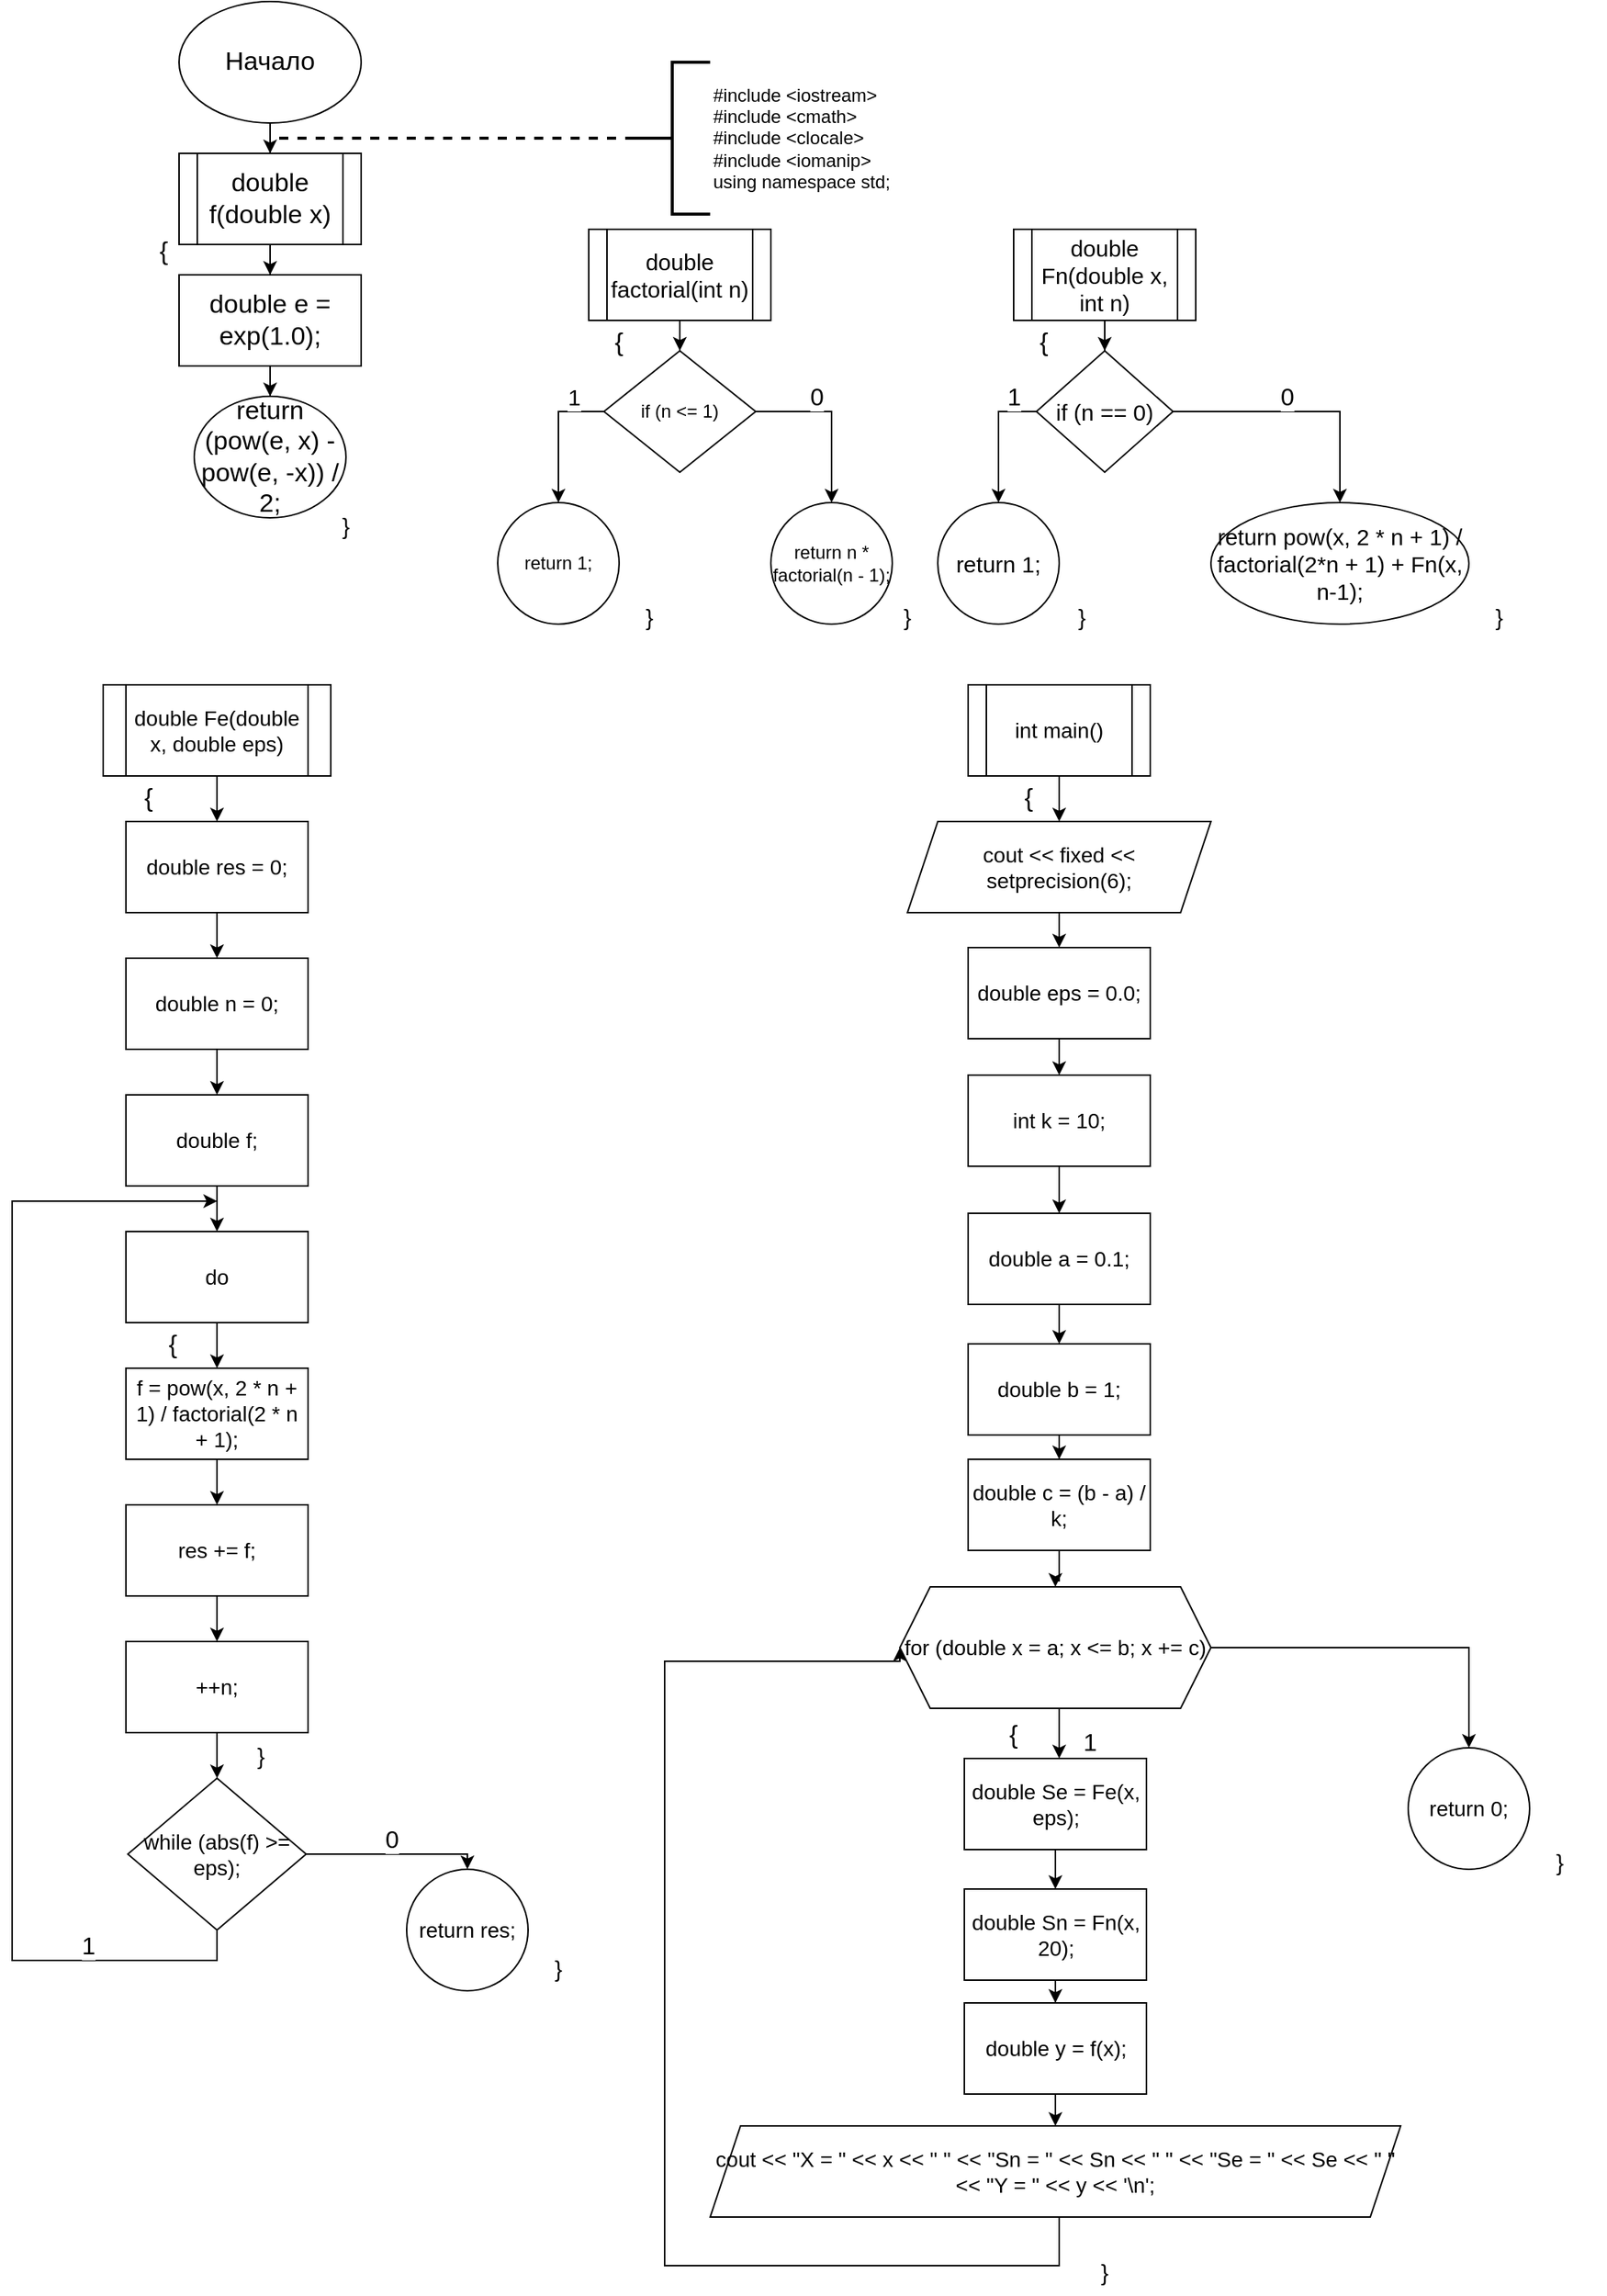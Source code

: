 <mxfile version="25.0.2">
  <diagram name="Страница — 1" id="IXIOb7OAy-iJULYTzu3R">
    <mxGraphModel dx="2072" dy="1230" grid="0" gridSize="10" guides="1" tooltips="1" connect="1" arrows="1" fold="1" page="1" pageScale="1" pageWidth="2339" pageHeight="3300" math="0" shadow="0">
      <root>
        <mxCell id="0" />
        <mxCell id="1" parent="0" />
        <mxCell id="6zBdOSZ94ybROpLdudUn-3" value="" style="edgeStyle=orthogonalEdgeStyle;rounded=0;orthogonalLoop=1;jettySize=auto;html=1;" edge="1" parent="1" source="6zBdOSZ94ybROpLdudUn-1" target="6zBdOSZ94ybROpLdudUn-2">
          <mxGeometry relative="1" as="geometry" />
        </mxCell>
        <mxCell id="6zBdOSZ94ybROpLdudUn-1" value="Начало" style="ellipse;whiteSpace=wrap;html=1;fontSize=17;" vertex="1" parent="1">
          <mxGeometry x="170" y="30" width="120" height="80" as="geometry" />
        </mxCell>
        <mxCell id="6zBdOSZ94ybROpLdudUn-5" value="" style="edgeStyle=orthogonalEdgeStyle;rounded=0;orthogonalLoop=1;jettySize=auto;html=1;" edge="1" parent="1" source="6zBdOSZ94ybROpLdudUn-2" target="6zBdOSZ94ybROpLdudUn-4">
          <mxGeometry relative="1" as="geometry" />
        </mxCell>
        <mxCell id="6zBdOSZ94ybROpLdudUn-2" value="double f(double x)" style="shape=process;whiteSpace=wrap;html=1;backgroundOutline=1;fontSize=17;" vertex="1" parent="1">
          <mxGeometry x="170" y="130" width="120" height="60" as="geometry" />
        </mxCell>
        <mxCell id="6zBdOSZ94ybROpLdudUn-7" value="" style="edgeStyle=orthogonalEdgeStyle;rounded=0;orthogonalLoop=1;jettySize=auto;html=1;" edge="1" parent="1" source="6zBdOSZ94ybROpLdudUn-4" target="6zBdOSZ94ybROpLdudUn-6">
          <mxGeometry relative="1" as="geometry" />
        </mxCell>
        <mxCell id="6zBdOSZ94ybROpLdudUn-4" value="double e = exp(1.0);" style="whiteSpace=wrap;html=1;fontSize=17;" vertex="1" parent="1">
          <mxGeometry x="170" y="210" width="120" height="60" as="geometry" />
        </mxCell>
        <mxCell id="6zBdOSZ94ybROpLdudUn-6" value="return (pow(e, x) - pow(e, -x)) / 2;" style="ellipse;whiteSpace=wrap;html=1;fontSize=17;" vertex="1" parent="1">
          <mxGeometry x="180" y="290" width="100" height="80" as="geometry" />
        </mxCell>
        <mxCell id="6zBdOSZ94ybROpLdudUn-8" value="{" style="text;html=1;align=center;verticalAlign=middle;whiteSpace=wrap;rounded=0;fontSize=17;" vertex="1" parent="1">
          <mxGeometry x="130" y="180" width="60" height="30" as="geometry" />
        </mxCell>
        <mxCell id="6zBdOSZ94ybROpLdudUn-9" value="}" style="text;html=1;align=center;verticalAlign=middle;whiteSpace=wrap;rounded=0;fontSize=15;" vertex="1" parent="1">
          <mxGeometry x="250" y="360" width="60" height="30" as="geometry" />
        </mxCell>
        <mxCell id="6zBdOSZ94ybROpLdudUn-11" style="edgeStyle=orthogonalEdgeStyle;rounded=0;orthogonalLoop=1;jettySize=auto;html=1;exitX=0;exitY=0.5;exitDx=0;exitDy=0;exitPerimeter=0;endArrow=none;endFill=0;strokeWidth=2;dashed=1;" edge="1" parent="1" source="6zBdOSZ94ybROpLdudUn-10">
          <mxGeometry relative="1" as="geometry">
            <mxPoint x="230" y="120" as="targetPoint" />
          </mxGeometry>
        </mxCell>
        <mxCell id="6zBdOSZ94ybROpLdudUn-10" value="&lt;div&gt;#include &amp;lt;iostream&amp;gt;&lt;/div&gt;&lt;div&gt;#include &amp;lt;cmath&amp;gt;&lt;/div&gt;&lt;div&gt;#include &amp;lt;clocale&amp;gt;&lt;/div&gt;&lt;div&gt;#include &amp;lt;iomanip&amp;gt;&lt;/div&gt;&lt;div&gt;using namespace std;&lt;/div&gt;" style="strokeWidth=2;html=1;shape=mxgraph.flowchart.annotation_2;align=left;labelPosition=right;pointerEvents=1;" vertex="1" parent="1">
          <mxGeometry x="470" y="70" width="50" height="100" as="geometry" />
        </mxCell>
        <mxCell id="6zBdOSZ94ybROpLdudUn-14" value="" style="edgeStyle=orthogonalEdgeStyle;rounded=0;orthogonalLoop=1;jettySize=auto;html=1;" edge="1" parent="1" source="6zBdOSZ94ybROpLdudUn-12" target="6zBdOSZ94ybROpLdudUn-13">
          <mxGeometry relative="1" as="geometry" />
        </mxCell>
        <mxCell id="6zBdOSZ94ybROpLdudUn-12" value="&lt;font style=&quot;font-size: 15px;&quot;&gt;double factorial(int n)&lt;/font&gt;" style="shape=process;whiteSpace=wrap;html=1;backgroundOutline=1;" vertex="1" parent="1">
          <mxGeometry x="440" y="180" width="120" height="60" as="geometry" />
        </mxCell>
        <mxCell id="6zBdOSZ94ybROpLdudUn-16" value="1" style="edgeStyle=orthogonalEdgeStyle;rounded=0;orthogonalLoop=1;jettySize=auto;html=1;strokeWidth=1;fontSize=15;" edge="1" parent="1" source="6zBdOSZ94ybROpLdudUn-13" target="6zBdOSZ94ybROpLdudUn-15">
          <mxGeometry x="-0.556" y="-10" relative="1" as="geometry">
            <Array as="points">
              <mxPoint x="420" y="300" />
            </Array>
            <mxPoint as="offset" />
          </mxGeometry>
        </mxCell>
        <mxCell id="6zBdOSZ94ybROpLdudUn-18" value="0" style="edgeStyle=orthogonalEdgeStyle;rounded=0;orthogonalLoop=1;jettySize=auto;html=1;fontSize=16;" edge="1" parent="1" source="6zBdOSZ94ybROpLdudUn-13" target="6zBdOSZ94ybROpLdudUn-17">
          <mxGeometry x="-0.273" y="10" relative="1" as="geometry">
            <mxPoint as="offset" />
          </mxGeometry>
        </mxCell>
        <mxCell id="6zBdOSZ94ybROpLdudUn-13" value="if (n &amp;lt;= 1)" style="rhombus;whiteSpace=wrap;html=1;" vertex="1" parent="1">
          <mxGeometry x="450" y="260" width="100" height="80" as="geometry" />
        </mxCell>
        <mxCell id="6zBdOSZ94ybROpLdudUn-15" value="return 1;" style="ellipse;whiteSpace=wrap;html=1;" vertex="1" parent="1">
          <mxGeometry x="380" y="360" width="80" height="80" as="geometry" />
        </mxCell>
        <mxCell id="6zBdOSZ94ybROpLdudUn-17" value="return n * factorial(n - 1);" style="ellipse;whiteSpace=wrap;html=1;" vertex="1" parent="1">
          <mxGeometry x="560" y="360" width="80" height="80" as="geometry" />
        </mxCell>
        <mxCell id="6zBdOSZ94ybROpLdudUn-21" value="" style="edgeStyle=orthogonalEdgeStyle;rounded=0;orthogonalLoop=1;jettySize=auto;html=1;" edge="1" parent="1" source="6zBdOSZ94ybROpLdudUn-19" target="6zBdOSZ94ybROpLdudUn-20">
          <mxGeometry relative="1" as="geometry" />
        </mxCell>
        <mxCell id="6zBdOSZ94ybROpLdudUn-19" value="double Fn(double x, int n)" style="shape=process;whiteSpace=wrap;html=1;backgroundOutline=1;fontSize=15;" vertex="1" parent="1">
          <mxGeometry x="720" y="180" width="120" height="60" as="geometry" />
        </mxCell>
        <mxCell id="6zBdOSZ94ybROpLdudUn-23" value="1" style="edgeStyle=orthogonalEdgeStyle;rounded=0;orthogonalLoop=1;jettySize=auto;html=1;fontSize=16;" edge="1" parent="1" source="6zBdOSZ94ybROpLdudUn-20" target="6zBdOSZ94ybROpLdudUn-22">
          <mxGeometry x="-0.647" y="-10" relative="1" as="geometry">
            <Array as="points">
              <mxPoint x="710" y="300" />
            </Array>
            <mxPoint as="offset" />
          </mxGeometry>
        </mxCell>
        <mxCell id="6zBdOSZ94ybROpLdudUn-25" value="0" style="edgeStyle=orthogonalEdgeStyle;rounded=0;orthogonalLoop=1;jettySize=auto;html=1;fontSize=16;" edge="1" parent="1" source="6zBdOSZ94ybROpLdudUn-20" target="6zBdOSZ94ybROpLdudUn-24">
          <mxGeometry x="-0.118" y="10" relative="1" as="geometry">
            <mxPoint as="offset" />
          </mxGeometry>
        </mxCell>
        <mxCell id="6zBdOSZ94ybROpLdudUn-20" value="if (n == 0)" style="rhombus;whiteSpace=wrap;html=1;fontSize=15;" vertex="1" parent="1">
          <mxGeometry x="735" y="260" width="90" height="80" as="geometry" />
        </mxCell>
        <mxCell id="6zBdOSZ94ybROpLdudUn-22" value="return 1;" style="ellipse;whiteSpace=wrap;html=1;fontSize=15;" vertex="1" parent="1">
          <mxGeometry x="670" y="360" width="80" height="80" as="geometry" />
        </mxCell>
        <mxCell id="6zBdOSZ94ybROpLdudUn-24" value="return pow(x, 2 * n + 1) / factorial(2*n + 1) + Fn(x, n-1);" style="ellipse;whiteSpace=wrap;html=1;fontSize=15;" vertex="1" parent="1">
          <mxGeometry x="850" y="360" width="170" height="80" as="geometry" />
        </mxCell>
        <mxCell id="6zBdOSZ94ybROpLdudUn-28" value="" style="edgeStyle=orthogonalEdgeStyle;rounded=0;orthogonalLoop=1;jettySize=auto;html=1;" edge="1" parent="1" source="6zBdOSZ94ybROpLdudUn-26" target="6zBdOSZ94ybROpLdudUn-27">
          <mxGeometry relative="1" as="geometry" />
        </mxCell>
        <mxCell id="6zBdOSZ94ybROpLdudUn-26" value="double Fe(double x, double eps)" style="shape=process;whiteSpace=wrap;html=1;backgroundOutline=1;fontSize=14;" vertex="1" parent="1">
          <mxGeometry x="120" y="480" width="150" height="60" as="geometry" />
        </mxCell>
        <mxCell id="6zBdOSZ94ybROpLdudUn-30" value="" style="edgeStyle=orthogonalEdgeStyle;rounded=0;orthogonalLoop=1;jettySize=auto;html=1;" edge="1" parent="1" source="6zBdOSZ94ybROpLdudUn-27" target="6zBdOSZ94ybROpLdudUn-29">
          <mxGeometry relative="1" as="geometry" />
        </mxCell>
        <mxCell id="6zBdOSZ94ybROpLdudUn-27" value="double res = 0;" style="whiteSpace=wrap;html=1;fontSize=14;" vertex="1" parent="1">
          <mxGeometry x="135" y="570" width="120" height="60" as="geometry" />
        </mxCell>
        <mxCell id="6zBdOSZ94ybROpLdudUn-32" value="" style="edgeStyle=orthogonalEdgeStyle;rounded=0;orthogonalLoop=1;jettySize=auto;html=1;" edge="1" parent="1" source="6zBdOSZ94ybROpLdudUn-29" target="6zBdOSZ94ybROpLdudUn-31">
          <mxGeometry relative="1" as="geometry" />
        </mxCell>
        <mxCell id="6zBdOSZ94ybROpLdudUn-29" value="double n = 0;" style="whiteSpace=wrap;html=1;fontSize=14;" vertex="1" parent="1">
          <mxGeometry x="135" y="660" width="120" height="60" as="geometry" />
        </mxCell>
        <mxCell id="6zBdOSZ94ybROpLdudUn-34" value="" style="edgeStyle=orthogonalEdgeStyle;rounded=0;orthogonalLoop=1;jettySize=auto;html=1;" edge="1" parent="1" source="6zBdOSZ94ybROpLdudUn-31" target="6zBdOSZ94ybROpLdudUn-33">
          <mxGeometry relative="1" as="geometry" />
        </mxCell>
        <mxCell id="6zBdOSZ94ybROpLdudUn-31" value="double f;" style="whiteSpace=wrap;html=1;fontSize=14;" vertex="1" parent="1">
          <mxGeometry x="135" y="750" width="120" height="60" as="geometry" />
        </mxCell>
        <mxCell id="6zBdOSZ94ybROpLdudUn-36" value="" style="edgeStyle=orthogonalEdgeStyle;rounded=0;orthogonalLoop=1;jettySize=auto;html=1;" edge="1" parent="1" source="6zBdOSZ94ybROpLdudUn-33" target="6zBdOSZ94ybROpLdudUn-35">
          <mxGeometry relative="1" as="geometry" />
        </mxCell>
        <mxCell id="6zBdOSZ94ybROpLdudUn-33" value="do" style="whiteSpace=wrap;html=1;fontSize=14;" vertex="1" parent="1">
          <mxGeometry x="135" y="840" width="120" height="60" as="geometry" />
        </mxCell>
        <mxCell id="6zBdOSZ94ybROpLdudUn-38" value="" style="edgeStyle=orthogonalEdgeStyle;rounded=0;orthogonalLoop=1;jettySize=auto;html=1;" edge="1" parent="1" source="6zBdOSZ94ybROpLdudUn-35" target="6zBdOSZ94ybROpLdudUn-37">
          <mxGeometry relative="1" as="geometry" />
        </mxCell>
        <mxCell id="6zBdOSZ94ybROpLdudUn-35" value="f = pow(x, 2 * n + 1) / factorial(2 * n + 1);" style="whiteSpace=wrap;html=1;fontSize=14;" vertex="1" parent="1">
          <mxGeometry x="135" y="930" width="120" height="60" as="geometry" />
        </mxCell>
        <mxCell id="6zBdOSZ94ybROpLdudUn-40" value="" style="edgeStyle=orthogonalEdgeStyle;rounded=0;orthogonalLoop=1;jettySize=auto;html=1;" edge="1" parent="1" source="6zBdOSZ94ybROpLdudUn-37" target="6zBdOSZ94ybROpLdudUn-39">
          <mxGeometry relative="1" as="geometry" />
        </mxCell>
        <mxCell id="6zBdOSZ94ybROpLdudUn-37" value="res += f;" style="whiteSpace=wrap;html=1;fontSize=14;" vertex="1" parent="1">
          <mxGeometry x="135" y="1020" width="120" height="60" as="geometry" />
        </mxCell>
        <mxCell id="6zBdOSZ94ybROpLdudUn-42" value="" style="edgeStyle=orthogonalEdgeStyle;rounded=0;orthogonalLoop=1;jettySize=auto;html=1;" edge="1" parent="1" source="6zBdOSZ94ybROpLdudUn-39" target="6zBdOSZ94ybROpLdudUn-41">
          <mxGeometry relative="1" as="geometry" />
        </mxCell>
        <mxCell id="6zBdOSZ94ybROpLdudUn-39" value="++n;" style="whiteSpace=wrap;html=1;fontSize=14;" vertex="1" parent="1">
          <mxGeometry x="135" y="1110" width="120" height="60" as="geometry" />
        </mxCell>
        <mxCell id="6zBdOSZ94ybROpLdudUn-43" value="1" style="edgeStyle=orthogonalEdgeStyle;rounded=0;orthogonalLoop=1;jettySize=auto;html=1;exitX=0.5;exitY=1;exitDx=0;exitDy=0;fontSize=16;" edge="1" parent="1" source="6zBdOSZ94ybROpLdudUn-41">
          <mxGeometry x="-0.734" y="-10" relative="1" as="geometry">
            <mxPoint x="195.118" y="820.0" as="targetPoint" />
            <Array as="points">
              <mxPoint x="195" y="1320" />
              <mxPoint x="60" y="1320" />
              <mxPoint x="60" y="820" />
            </Array>
            <mxPoint as="offset" />
          </mxGeometry>
        </mxCell>
        <mxCell id="6zBdOSZ94ybROpLdudUn-45" value="0" style="edgeStyle=orthogonalEdgeStyle;rounded=0;orthogonalLoop=1;jettySize=auto;html=1;fontSize=16;" edge="1" parent="1" source="6zBdOSZ94ybROpLdudUn-41" target="6zBdOSZ94ybROpLdudUn-44">
          <mxGeometry x="-0.033" y="10" relative="1" as="geometry">
            <Array as="points">
              <mxPoint x="360" y="1250" />
            </Array>
            <mxPoint as="offset" />
          </mxGeometry>
        </mxCell>
        <mxCell id="6zBdOSZ94ybROpLdudUn-41" value="while (abs(f) &amp;gt;= eps);" style="rhombus;whiteSpace=wrap;html=1;fontSize=14;" vertex="1" parent="1">
          <mxGeometry x="136.25" y="1200" width="117.5" height="100" as="geometry" />
        </mxCell>
        <mxCell id="6zBdOSZ94ybROpLdudUn-44" value="return res;" style="ellipse;whiteSpace=wrap;html=1;fontSize=14;" vertex="1" parent="1">
          <mxGeometry x="320" y="1260" width="80" height="80" as="geometry" />
        </mxCell>
        <mxCell id="6zBdOSZ94ybROpLdudUn-48" value="" style="edgeStyle=orthogonalEdgeStyle;rounded=0;orthogonalLoop=1;jettySize=auto;html=1;" edge="1" parent="1" source="6zBdOSZ94ybROpLdudUn-46" target="6zBdOSZ94ybROpLdudUn-47">
          <mxGeometry relative="1" as="geometry" />
        </mxCell>
        <mxCell id="6zBdOSZ94ybROpLdudUn-46" value="int main()" style="shape=process;whiteSpace=wrap;html=1;backgroundOutline=1;fontSize=14;" vertex="1" parent="1">
          <mxGeometry x="690" y="480" width="120" height="60" as="geometry" />
        </mxCell>
        <mxCell id="6zBdOSZ94ybROpLdudUn-50" value="" style="edgeStyle=orthogonalEdgeStyle;rounded=0;orthogonalLoop=1;jettySize=auto;html=1;" edge="1" parent="1" source="6zBdOSZ94ybROpLdudUn-47" target="6zBdOSZ94ybROpLdudUn-49">
          <mxGeometry relative="1" as="geometry" />
        </mxCell>
        <mxCell id="6zBdOSZ94ybROpLdudUn-47" value="cout &amp;lt;&amp;lt; fixed &amp;lt;&amp;lt; setprecision(6);" style="shape=parallelogram;perimeter=parallelogramPerimeter;whiteSpace=wrap;html=1;fixedSize=1;fontSize=14;" vertex="1" parent="1">
          <mxGeometry x="650" y="570" width="200" height="60" as="geometry" />
        </mxCell>
        <mxCell id="6zBdOSZ94ybROpLdudUn-52" value="" style="edgeStyle=orthogonalEdgeStyle;rounded=0;orthogonalLoop=1;jettySize=auto;html=1;" edge="1" parent="1" source="6zBdOSZ94ybROpLdudUn-49" target="6zBdOSZ94ybROpLdudUn-51">
          <mxGeometry relative="1" as="geometry" />
        </mxCell>
        <mxCell id="6zBdOSZ94ybROpLdudUn-49" value="double eps = 0.0;" style="whiteSpace=wrap;html=1;fontSize=14;" vertex="1" parent="1">
          <mxGeometry x="690" y="653" width="120" height="60" as="geometry" />
        </mxCell>
        <mxCell id="6zBdOSZ94ybROpLdudUn-54" value="" style="edgeStyle=orthogonalEdgeStyle;rounded=0;orthogonalLoop=1;jettySize=auto;html=1;" edge="1" parent="1" source="6zBdOSZ94ybROpLdudUn-51" target="6zBdOSZ94ybROpLdudUn-53">
          <mxGeometry relative="1" as="geometry" />
        </mxCell>
        <mxCell id="6zBdOSZ94ybROpLdudUn-51" value="int k = 10;" style="whiteSpace=wrap;html=1;fontSize=14;" vertex="1" parent="1">
          <mxGeometry x="690" y="737" width="120" height="60" as="geometry" />
        </mxCell>
        <mxCell id="6zBdOSZ94ybROpLdudUn-56" value="" style="edgeStyle=orthogonalEdgeStyle;rounded=0;orthogonalLoop=1;jettySize=auto;html=1;" edge="1" parent="1" source="6zBdOSZ94ybROpLdudUn-53" target="6zBdOSZ94ybROpLdudUn-55">
          <mxGeometry relative="1" as="geometry" />
        </mxCell>
        <mxCell id="6zBdOSZ94ybROpLdudUn-53" value="double a = 0.1;" style="whiteSpace=wrap;html=1;fontSize=14;" vertex="1" parent="1">
          <mxGeometry x="690" y="828" width="120" height="60" as="geometry" />
        </mxCell>
        <mxCell id="6zBdOSZ94ybROpLdudUn-58" value="" style="edgeStyle=orthogonalEdgeStyle;rounded=0;orthogonalLoop=1;jettySize=auto;html=1;" edge="1" parent="1" source="6zBdOSZ94ybROpLdudUn-55" target="6zBdOSZ94ybROpLdudUn-57">
          <mxGeometry relative="1" as="geometry" />
        </mxCell>
        <mxCell id="6zBdOSZ94ybROpLdudUn-55" value="double b = 1;" style="whiteSpace=wrap;html=1;fontSize=14;" vertex="1" parent="1">
          <mxGeometry x="690" y="914" width="120" height="60" as="geometry" />
        </mxCell>
        <mxCell id="6zBdOSZ94ybROpLdudUn-60" value="" style="edgeStyle=orthogonalEdgeStyle;rounded=0;orthogonalLoop=1;jettySize=auto;html=1;" edge="1" parent="1" source="6zBdOSZ94ybROpLdudUn-57" target="6zBdOSZ94ybROpLdudUn-59">
          <mxGeometry relative="1" as="geometry" />
        </mxCell>
        <mxCell id="6zBdOSZ94ybROpLdudUn-57" value="double c = (b - a) / k;" style="whiteSpace=wrap;html=1;fontSize=14;" vertex="1" parent="1">
          <mxGeometry x="690" y="990" width="120" height="60" as="geometry" />
        </mxCell>
        <mxCell id="6zBdOSZ94ybROpLdudUn-62" value="1" style="edgeStyle=orthogonalEdgeStyle;rounded=0;orthogonalLoop=1;jettySize=auto;html=1;fontSize=16;" edge="1" parent="1" source="6zBdOSZ94ybROpLdudUn-59" target="6zBdOSZ94ybROpLdudUn-61">
          <mxGeometry x="0.333" y="20" relative="1" as="geometry">
            <Array as="points">
              <mxPoint x="750" y="1180" />
              <mxPoint x="750" y="1180" />
            </Array>
            <mxPoint as="offset" />
          </mxGeometry>
        </mxCell>
        <mxCell id="6zBdOSZ94ybROpLdudUn-71" value="" style="edgeStyle=orthogonalEdgeStyle;rounded=0;orthogonalLoop=1;jettySize=auto;html=1;" edge="1" parent="1" source="6zBdOSZ94ybROpLdudUn-59" target="6zBdOSZ94ybROpLdudUn-70">
          <mxGeometry relative="1" as="geometry" />
        </mxCell>
        <mxCell id="6zBdOSZ94ybROpLdudUn-59" value="for (double x = a; x &amp;lt;= b; x += c)" style="shape=hexagon;perimeter=hexagonPerimeter2;whiteSpace=wrap;html=1;fixedSize=1;fontSize=14;" vertex="1" parent="1">
          <mxGeometry x="645" y="1074" width="205" height="80" as="geometry" />
        </mxCell>
        <mxCell id="6zBdOSZ94ybROpLdudUn-64" value="" style="edgeStyle=orthogonalEdgeStyle;rounded=0;orthogonalLoop=1;jettySize=auto;html=1;" edge="1" parent="1" source="6zBdOSZ94ybROpLdudUn-61" target="6zBdOSZ94ybROpLdudUn-63">
          <mxGeometry relative="1" as="geometry" />
        </mxCell>
        <mxCell id="6zBdOSZ94ybROpLdudUn-61" value="double Se = Fe(x, eps);" style="whiteSpace=wrap;html=1;fontSize=14;" vertex="1" parent="1">
          <mxGeometry x="687.5" y="1187" width="120" height="60" as="geometry" />
        </mxCell>
        <mxCell id="6zBdOSZ94ybROpLdudUn-66" value="" style="edgeStyle=orthogonalEdgeStyle;rounded=0;orthogonalLoop=1;jettySize=auto;html=1;" edge="1" parent="1" source="6zBdOSZ94ybROpLdudUn-63" target="6zBdOSZ94ybROpLdudUn-65">
          <mxGeometry relative="1" as="geometry" />
        </mxCell>
        <mxCell id="6zBdOSZ94ybROpLdudUn-63" value="double Sn = Fn(x, 20);" style="whiteSpace=wrap;html=1;fontSize=14;" vertex="1" parent="1">
          <mxGeometry x="687.5" y="1273" width="120" height="60" as="geometry" />
        </mxCell>
        <mxCell id="6zBdOSZ94ybROpLdudUn-68" value="" style="edgeStyle=orthogonalEdgeStyle;rounded=0;orthogonalLoop=1;jettySize=auto;html=1;" edge="1" parent="1" source="6zBdOSZ94ybROpLdudUn-65" target="6zBdOSZ94ybROpLdudUn-67">
          <mxGeometry relative="1" as="geometry" />
        </mxCell>
        <mxCell id="6zBdOSZ94ybROpLdudUn-65" value="double y = f(x);" style="whiteSpace=wrap;html=1;fontSize=14;" vertex="1" parent="1">
          <mxGeometry x="687.5" y="1348" width="120" height="60" as="geometry" />
        </mxCell>
        <mxCell id="6zBdOSZ94ybROpLdudUn-69" style="edgeStyle=orthogonalEdgeStyle;rounded=0;orthogonalLoop=1;jettySize=auto;html=1;exitX=0.5;exitY=1;exitDx=0;exitDy=0;entryX=0;entryY=0.5;entryDx=0;entryDy=0;" edge="1" parent="1" source="6zBdOSZ94ybROpLdudUn-67" target="6zBdOSZ94ybROpLdudUn-59">
          <mxGeometry relative="1" as="geometry">
            <Array as="points">
              <mxPoint x="750" y="1489" />
              <mxPoint x="750" y="1521" />
              <mxPoint x="490" y="1521" />
              <mxPoint x="490" y="1123" />
              <mxPoint x="645" y="1123" />
            </Array>
          </mxGeometry>
        </mxCell>
        <mxCell id="6zBdOSZ94ybROpLdudUn-67" value="cout &amp;lt;&amp;lt; &quot;X = &quot; &amp;lt;&amp;lt; x &amp;lt;&amp;lt; &quot; &quot; &amp;lt;&amp;lt; &quot;Sn = &quot; &amp;lt;&amp;lt; Sn &amp;lt;&amp;lt; &quot; &quot; &amp;lt;&amp;lt; &quot;Se = &quot; &amp;lt;&amp;lt; Se &amp;lt;&amp;lt; &quot; &quot; &amp;lt;&amp;lt; &quot;Y = &quot; &amp;lt;&amp;lt; y &amp;lt;&amp;lt; &#39;\n&#39;;" style="shape=parallelogram;perimeter=parallelogramPerimeter;whiteSpace=wrap;html=1;fixedSize=1;fontSize=14;" vertex="1" parent="1">
          <mxGeometry x="520" y="1429" width="455" height="60" as="geometry" />
        </mxCell>
        <mxCell id="6zBdOSZ94ybROpLdudUn-70" value="return 0;" style="ellipse;whiteSpace=wrap;html=1;fontSize=14;" vertex="1" parent="1">
          <mxGeometry x="980" y="1180" width="80" height="80" as="geometry" />
        </mxCell>
        <mxCell id="6zBdOSZ94ybROpLdudUn-72" value="{" style="text;html=1;align=center;verticalAlign=middle;whiteSpace=wrap;rounded=0;fontSize=17;" vertex="1" parent="1">
          <mxGeometry x="710" y="240" width="60" height="30" as="geometry" />
        </mxCell>
        <mxCell id="6zBdOSZ94ybROpLdudUn-73" value="{" style="text;html=1;align=center;verticalAlign=middle;whiteSpace=wrap;rounded=0;fontSize=17;" vertex="1" parent="1">
          <mxGeometry x="430" y="240" width="60" height="30" as="geometry" />
        </mxCell>
        <mxCell id="6zBdOSZ94ybROpLdudUn-75" value="{" style="text;html=1;align=center;verticalAlign=middle;whiteSpace=wrap;rounded=0;fontSize=17;" vertex="1" parent="1">
          <mxGeometry x="120" y="540" width="60" height="30" as="geometry" />
        </mxCell>
        <mxCell id="6zBdOSZ94ybROpLdudUn-76" value="{" style="text;html=1;align=center;verticalAlign=middle;whiteSpace=wrap;rounded=0;fontSize=17;" vertex="1" parent="1">
          <mxGeometry x="136.25" y="900" width="60" height="30" as="geometry" />
        </mxCell>
        <mxCell id="6zBdOSZ94ybROpLdudUn-77" value="{" style="text;html=1;align=center;verticalAlign=middle;whiteSpace=wrap;rounded=0;fontSize=17;" vertex="1" parent="1">
          <mxGeometry x="700" y="540" width="60" height="30" as="geometry" />
        </mxCell>
        <mxCell id="6zBdOSZ94ybROpLdudUn-78" value="{" style="text;html=1;align=center;verticalAlign=middle;whiteSpace=wrap;rounded=0;fontSize=17;" vertex="1" parent="1">
          <mxGeometry x="690" y="1157" width="60" height="30" as="geometry" />
        </mxCell>
        <mxCell id="6zBdOSZ94ybROpLdudUn-79" value="}" style="text;html=1;align=center;verticalAlign=middle;whiteSpace=wrap;rounded=0;fontSize=15;" vertex="1" parent="1">
          <mxGeometry x="450" y="420" width="60" height="30" as="geometry" />
        </mxCell>
        <mxCell id="6zBdOSZ94ybROpLdudUn-80" value="}" style="text;html=1;align=center;verticalAlign=middle;whiteSpace=wrap;rounded=0;fontSize=15;" vertex="1" parent="1">
          <mxGeometry x="620" y="420" width="60" height="30" as="geometry" />
        </mxCell>
        <mxCell id="6zBdOSZ94ybROpLdudUn-81" value="}" style="text;html=1;align=center;verticalAlign=middle;whiteSpace=wrap;rounded=0;fontSize=15;" vertex="1" parent="1">
          <mxGeometry x="735" y="420" width="60" height="30" as="geometry" />
        </mxCell>
        <mxCell id="6zBdOSZ94ybROpLdudUn-82" value="}" style="text;html=1;align=center;verticalAlign=middle;whiteSpace=wrap;rounded=0;fontSize=15;" vertex="1" parent="1">
          <mxGeometry x="1010" y="420" width="60" height="30" as="geometry" />
        </mxCell>
        <mxCell id="6zBdOSZ94ybROpLdudUn-83" value="}" style="text;html=1;align=center;verticalAlign=middle;whiteSpace=wrap;rounded=0;fontSize=15;" vertex="1" parent="1">
          <mxGeometry x="193.75" y="1170" width="60" height="30" as="geometry" />
        </mxCell>
        <mxCell id="6zBdOSZ94ybROpLdudUn-84" value="}" style="text;html=1;align=center;verticalAlign=middle;whiteSpace=wrap;rounded=0;fontSize=15;" vertex="1" parent="1">
          <mxGeometry x="390" y="1310" width="60" height="30" as="geometry" />
        </mxCell>
        <mxCell id="6zBdOSZ94ybROpLdudUn-85" value="}" style="text;html=1;align=center;verticalAlign=middle;whiteSpace=wrap;rounded=0;fontSize=15;" vertex="1" parent="1">
          <mxGeometry x="750" y="1510" width="60" height="30" as="geometry" />
        </mxCell>
        <mxCell id="6zBdOSZ94ybROpLdudUn-86" value="}" style="text;html=1;align=center;verticalAlign=middle;whiteSpace=wrap;rounded=0;fontSize=15;" vertex="1" parent="1">
          <mxGeometry x="1050" y="1240" width="60" height="30" as="geometry" />
        </mxCell>
      </root>
    </mxGraphModel>
  </diagram>
</mxfile>
